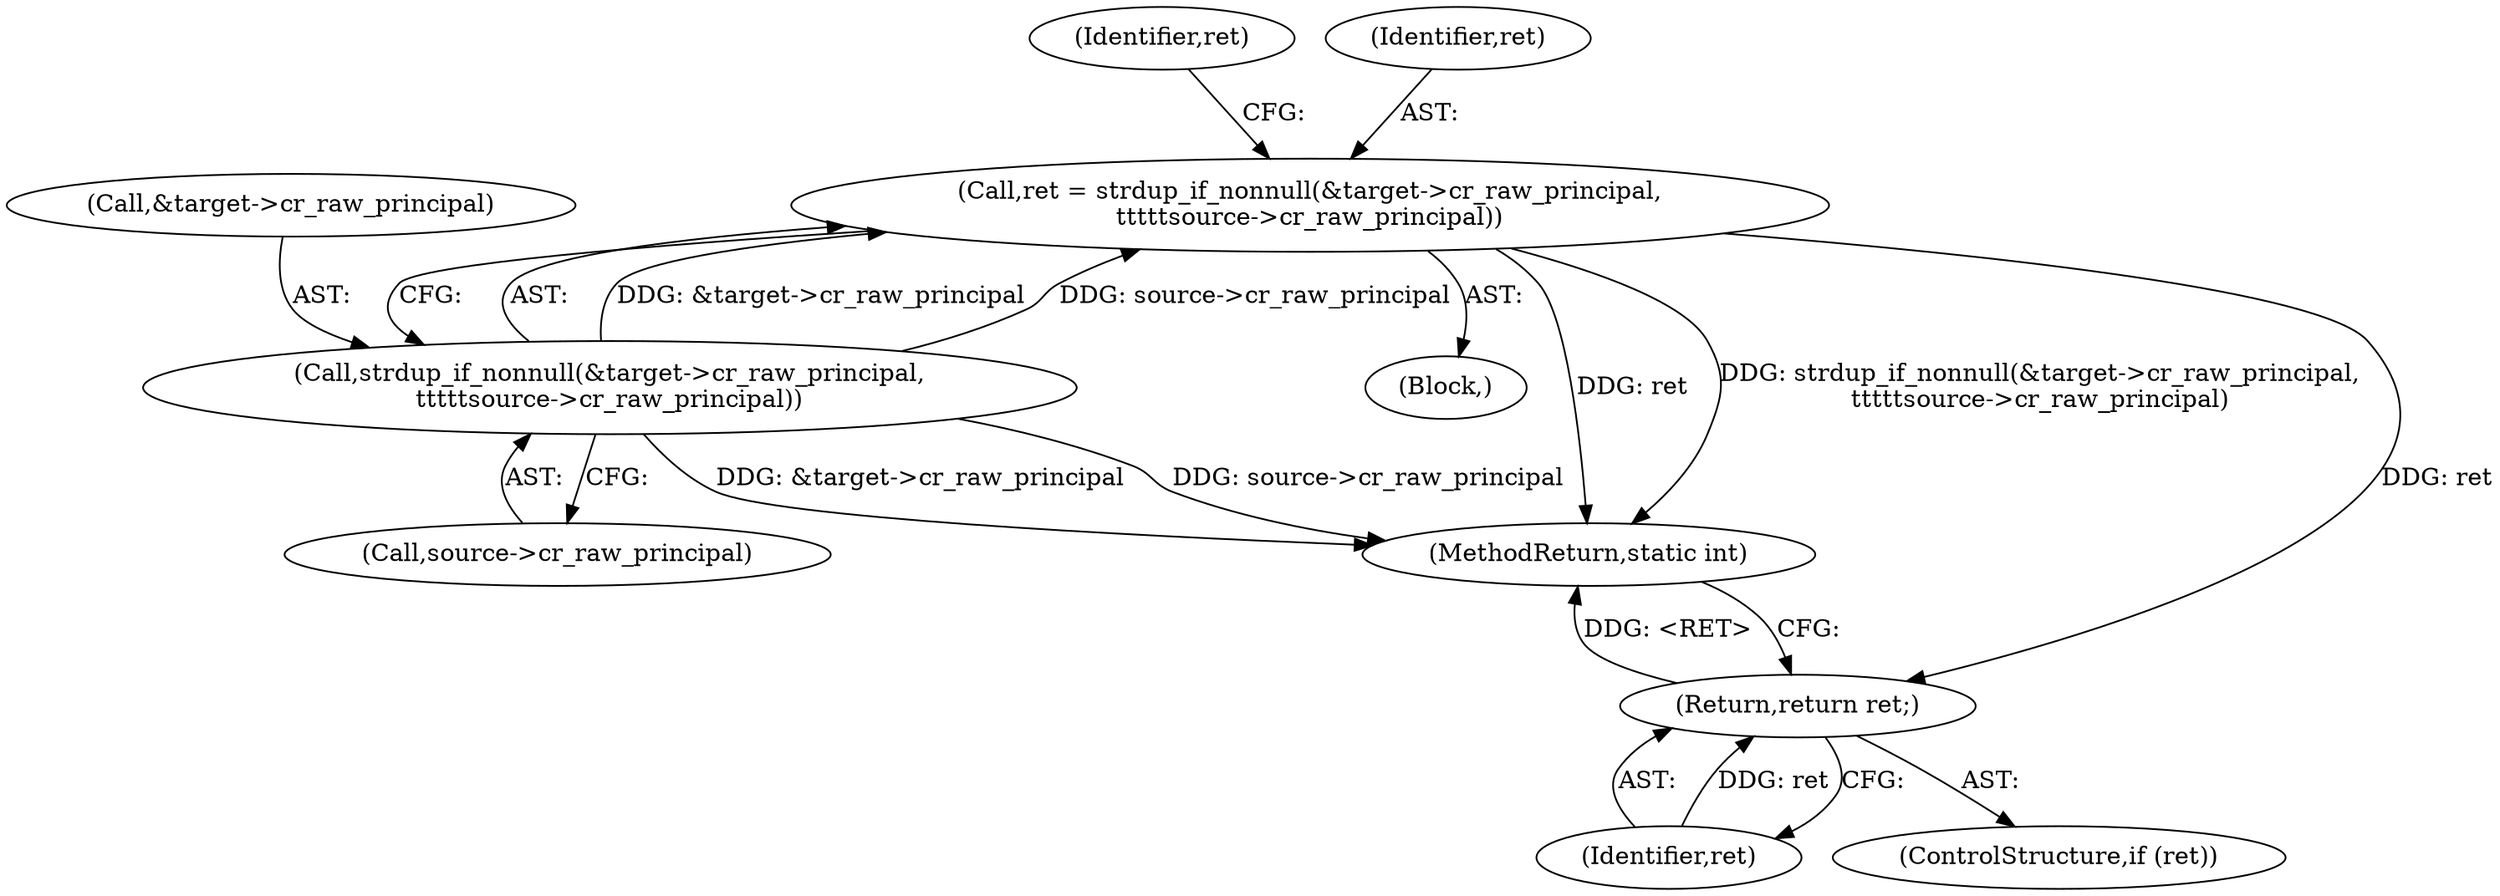 digraph "1_linux_c70422f760c120480fee4de6c38804c72aa26bc1_10@API" {
"1000119" [label="(Call,ret = strdup_if_nonnull(&target->cr_raw_principal,\n\t\t\t\t\tsource->cr_raw_principal))"];
"1000121" [label="(Call,strdup_if_nonnull(&target->cr_raw_principal,\n\t\t\t\t\tsource->cr_raw_principal))"];
"1000131" [label="(Return,return ret;)"];
"1000130" [label="(Identifier,ret)"];
"1000120" [label="(Identifier,ret)"];
"1000131" [label="(Return,return ret;)"];
"1000132" [label="(Identifier,ret)"];
"1000122" [label="(Call,&target->cr_raw_principal)"];
"1000119" [label="(Call,ret = strdup_if_nonnull(&target->cr_raw_principal,\n\t\t\t\t\tsource->cr_raw_principal))"];
"1000129" [label="(ControlStructure,if (ret))"];
"1000121" [label="(Call,strdup_if_nonnull(&target->cr_raw_principal,\n\t\t\t\t\tsource->cr_raw_principal))"];
"1000103" [label="(Block,)"];
"1000126" [label="(Call,source->cr_raw_principal)"];
"1000182" [label="(MethodReturn,static int)"];
"1000119" -> "1000103"  [label="AST: "];
"1000119" -> "1000121"  [label="CFG: "];
"1000120" -> "1000119"  [label="AST: "];
"1000121" -> "1000119"  [label="AST: "];
"1000130" -> "1000119"  [label="CFG: "];
"1000119" -> "1000182"  [label="DDG: strdup_if_nonnull(&target->cr_raw_principal,\n\t\t\t\t\tsource->cr_raw_principal)"];
"1000119" -> "1000182"  [label="DDG: ret"];
"1000121" -> "1000119"  [label="DDG: &target->cr_raw_principal"];
"1000121" -> "1000119"  [label="DDG: source->cr_raw_principal"];
"1000119" -> "1000131"  [label="DDG: ret"];
"1000121" -> "1000126"  [label="CFG: "];
"1000122" -> "1000121"  [label="AST: "];
"1000126" -> "1000121"  [label="AST: "];
"1000121" -> "1000182"  [label="DDG: source->cr_raw_principal"];
"1000121" -> "1000182"  [label="DDG: &target->cr_raw_principal"];
"1000131" -> "1000129"  [label="AST: "];
"1000131" -> "1000132"  [label="CFG: "];
"1000132" -> "1000131"  [label="AST: "];
"1000182" -> "1000131"  [label="CFG: "];
"1000131" -> "1000182"  [label="DDG: <RET>"];
"1000132" -> "1000131"  [label="DDG: ret"];
}

